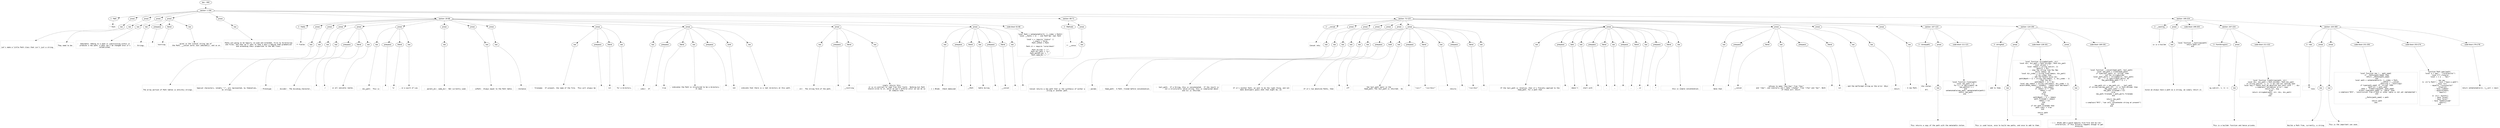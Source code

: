 digraph lpegNode {

node [fontname=Helvetica]
edge [style=dashed]

doc_0 [label="doc - 300"]


doc_0 -> { section_1}
{rank=same; section_1}

section_1 [label="section: 1-194"]


// END RANK doc_0

section_1 -> { header_2 prose_3 prose_4 prose_5 prose_6 prose_7 section_8 section_9 section_10 section_11}
{rank=same; header_2 prose_3 prose_4 prose_5 prose_6 prose_7 section_8 section_9 section_10 section_11}

header_2 [label="1 : Path"]

prose_3 [label="prose"]

prose_4 [label="prose"]

prose_5 [label="prose"]

prose_6 [label="prose"]

prose_7 [label="prose"]

section_8 [label="section: 20-68"]

section_9 [label="section: 69-71"]

section_10 [label="section: 72-123"]

section_11 [label="section: 195-224"]


// END RANK section_1

header_2 -> leaf_12
leaf_12  [color=Gray,shape=rectangle,fontname=Inconsolata,label="* Path"]
// END RANK header_2

prose_3 -> { raw_13}
{rank=same; raw_13}

raw_13 [label="raw"]


// END RANK prose_3

raw_13 -> leaf_14
leaf_14  [color=Gray,shape=rectangle,fontname=Inconsolata,label="


Let's make a little Path class that isn't just a string.
"]
// END RANK raw_13

prose_4 -> { raw_15}
{rank=same; raw_15}

raw_15 [label="raw"]


// END RANK prose_4

raw_15 -> leaf_16
leaf_16  [color=Gray,shape=rectangle,fontname=Inconsolata,label="
They need to be:
"]
// END RANK raw_15

prose_5 -> { raw_17}
{rank=same; raw_17}

raw_17 [label="raw"]


// END RANK prose_5

raw_17 -> leaf_18
leaf_18  [color=Gray,shape=rectangle,fontname=Inconsolata,label="
-  Immutable. Adding to a path or substituting within it
   produces a new path; a path can't be changed once it's
   established.
"]
// END RANK raw_17

prose_6 -> { raw_19 prespace_20 literal_21 raw_22}
{rank=same; raw_19 prespace_20 literal_21 raw_22}

raw_19 [label="raw"]

prespace_20 [label="prespace"]

literal_21 [label="literal"]

raw_22 [label="raw"]


// END RANK prose_6

raw_19 -> leaf_23
leaf_23  [color=Gray,shape=rectangle,fontname=Inconsolata,label="
-  Stringy. "]
// END RANK raw_19

prespace_20 -> leaf_24
leaf_24  [color=Gray,shape=rectangle,fontname=Inconsolata,label=" "]
// END RANK prespace_20

literal_21 -> leaf_25
leaf_25  [color=Gray,shape=rectangle,fontname=Inconsolata,label="tostring"]
// END RANK literal_21

raw_22 -> leaf_26
leaf_26  [color=Gray,shape=rectangle,fontname=Inconsolata,label=" gives us the literal string rep of
   the Path, __concat works (but immutably), and so on.
"]
// END RANK raw_22

prose_7 -> { raw_27}
{rank=same; raw_27}

raw_27 [label="raw"]


// END RANK prose_7

raw_27 -> leaf_28
leaf_28  [color=Gray,shape=rectangle,fontname=Inconsolata,label="
Paths are going to be heavily re-used and extended, first by Directories
and Files, and then we'll want to take a pass a making them grammatical
and extending their properties to the URI class.

"]
// END RANK raw_27

section_8 -> { header_29 prose_30 prose_31 prose_32 prose_33 prose_34 prose_35 prose_36 prose_37 prose_38 prose_39 prose_40 prose_41 codeblock_42}
{rank=same; header_29 prose_30 prose_31 prose_32 prose_33 prose_34 prose_35 prose_36 prose_37 prose_38 prose_39 prose_40 prose_41 codeblock_42}

header_29 [label="2 : Fields"]

prose_30 [label="prose"]

prose_31 [label="prose"]

prose_32 [label="prose"]

prose_33 [label="prose"]

prose_34 [label="prose"]

prose_35 [label="prose"]

prose_36 [label="prose"]

prose_37 [label="prose"]

prose_38 [label="prose"]

prose_39 [label="prose"]

prose_40 [label="prose"]

prose_41 [label="prose"]

codeblock_42 [label="code block 52-66"]


// END RANK section_8

header_29 -> leaf_43
leaf_43  [color=Gray,shape=rectangle,fontname=Inconsolata,label="** Fields"]
// END RANK header_29

prose_30 -> { raw_44}
{rank=same; raw_44}

raw_44 [label="raw"]


// END RANK prose_30

raw_44 -> leaf_45
leaf_45  [color=Gray,shape=rectangle,fontname=Inconsolata,label="

The array portion of Path tables is entirely strings.
"]
// END RANK raw_44

prose_31 -> { raw_46}
{rank=same; raw_46}

raw_46 [label="raw"]


// END RANK prose_31

raw_46 -> leaf_47
leaf_47  [color=Gray,shape=rectangle,fontname=Inconsolata,label="
Special characters, notably \"/\", are represented, by themselves,
as strings.
"]
// END RANK raw_46

prose_32 -> { raw_48}
{rank=same; raw_48}

raw_48 [label="raw"]


// END RANK prose_32

raw_48 -> leaf_49
leaf_49  [color=Gray,shape=rectangle,fontname=Inconsolata,label="
- Prototype
"]
// END RANK raw_48

prose_33 -> { raw_50 prespace_51 literal_52 raw_53}
{rank=same; raw_50 prespace_51 literal_52 raw_53}

raw_50 [label="raw"]

prespace_51 [label="prespace"]

literal_52 [label="literal"]

raw_53 [label="raw"]


// END RANK prose_33

raw_50 -> leaf_54
leaf_54  [color=Gray,shape=rectangle,fontname=Inconsolata,label="
  -  divider:  The dividing character,"]
// END RANK raw_50

prespace_51 -> leaf_55
leaf_55  [color=Gray,shape=rectangle,fontname=Inconsolata,label=" "]
// END RANK prespace_51

literal_52 -> leaf_56
leaf_56  [color=Gray,shape=rectangle,fontname=Inconsolata,label="/"]
// END RANK literal_52

raw_53 -> leaf_57
leaf_57  [color=Gray,shape=rectangle,fontname=Inconsolata,label=" in all sensible realms.
"]
// END RANK raw_53

prose_34 -> { raw_58 prespace_59 literal_60 raw_61}
{rank=same; raw_58 prespace_59 literal_60 raw_61}

raw_58 [label="raw"]

prespace_59 [label="prespace"]

literal_60 [label="literal"]

raw_61 [label="raw"]


// END RANK prose_34

raw_58 -> leaf_62
leaf_62  [color=Gray,shape=rectangle,fontname=Inconsolata,label="
  -  div_patt:  This is"]
// END RANK raw_58

prespace_59 -> leaf_63
leaf_63  [color=Gray,shape=rectangle,fontname=Inconsolata,label=" "]
// END RANK prespace_59

literal_60 -> leaf_64
leaf_64  [color=Gray,shape=rectangle,fontname=Inconsolata,label="%/"]
// END RANK literal_60

raw_61 -> leaf_65
leaf_65  [color=Gray,shape=rectangle,fontname=Inconsolata,label=", in a quirk of Lua.
"]
// END RANK raw_61

prose_35 -> { raw_66}
{rank=same; raw_66}

raw_66 [label="raw"]


// END RANK prose_35

raw_66 -> leaf_67
leaf_67  [color=Gray,shape=rectangle,fontname=Inconsolata,label="
  -  parent_dir, same_dir:  Not currently used.
"]
// END RANK raw_66

prose_36 -> { raw_68}
{rank=same; raw_68}

raw_68 [label="raw"]


// END RANK prose_36

raw_68 -> leaf_69
leaf_69  [color=Gray,shape=rectangle,fontname=Inconsolata,label="
  -  isPath:  Always equal to the Path table.
"]
// END RANK raw_68

prose_37 -> { raw_70}
{rank=same; raw_70}

raw_70 [label="raw"]


// END RANK prose_37

raw_70 -> leaf_71
leaf_71  [color=Gray,shape=rectangle,fontname=Inconsolata,label="
- Instance
"]
// END RANK raw_70

prose_38 -> { raw_72 prespace_73 literal_74 raw_75}
{rank=same; raw_72 prespace_73 literal_74 raw_75}

raw_72 [label="raw"]

prespace_73 [label="prespace"]

literal_74 [label="literal"]

raw_75 [label="raw"]


// END RANK prose_38

raw_72 -> leaf_76
leaf_76  [color=Gray,shape=rectangle,fontname=Inconsolata,label="
  -  filename:  If present, the name of the file.  This will always be
               "]
// END RANK raw_72

prespace_73 -> leaf_77
leaf_77  [color=Gray,shape=rectangle,fontname=Inconsolata,label=" "]
// END RANK prespace_73

literal_74 -> leaf_78
leaf_78  [color=Gray,shape=rectangle,fontname=Inconsolata,label="nil"]
// END RANK literal_74

raw_75 -> leaf_79
leaf_79  [color=Gray,shape=rectangle,fontname=Inconsolata,label=" for a directory.
"]
// END RANK raw_75

prose_39 -> { raw_80 prespace_81 literal_82 raw_83 prespace_84 bold_85 raw_86}
{rank=same; raw_80 prespace_81 literal_82 raw_83 prespace_84 bold_85 raw_86}

raw_80 [label="raw"]

prespace_81 [label="prespace"]

literal_82 [label="literal"]

raw_83 [label="raw"]

prespace_84 [label="prespace"]

bold_85 [label="bold"]

raw_86 [label="raw"]


// END RANK prose_39

raw_80 -> leaf_87
leaf_87  [color=Gray,shape=rectangle,fontname=Inconsolata,label="
  -  isDir:  If"]
// END RANK raw_80

prespace_81 -> leaf_88
leaf_88  [color=Gray,shape=rectangle,fontname=Inconsolata,label=" "]
// END RANK prespace_81

literal_82 -> leaf_89
leaf_89  [color=Gray,shape=rectangle,fontname=Inconsolata,label="true"]
// END RANK literal_82

raw_83 -> leaf_90
leaf_90  [color=Gray,shape=rectangle,fontname=Inconsolata,label=", indicates the Path is structured to be a directory.
        It does"]
// END RANK raw_83

prespace_84 -> leaf_91
leaf_91  [color=Gray,shape=rectangle,fontname=Inconsolata,label=" "]
// END RANK prespace_84

bold_85 -> leaf_92
leaf_92  [color=Gray,shape=rectangle,fontname=Inconsolata,label="not"]
// END RANK bold_85

raw_86 -> leaf_93
leaf_93  [color=Gray,shape=rectangle,fontname=Inconsolata,label=" indicate that there is a real directory at this path.
"]
// END RANK raw_86

prose_40 -> { raw_94 prespace_95 literal_96 raw_97}
{rank=same; raw_94 prespace_95 literal_96 raw_97}

raw_94 [label="raw"]

prespace_95 [label="prespace"]

literal_96 [label="literal"]

raw_97 [label="raw"]


// END RANK prose_40

raw_94 -> leaf_98
leaf_98  [color=Gray,shape=rectangle,fontname=Inconsolata,label="
  -  str:  The string form of the path. "]
// END RANK raw_94

prespace_95 -> leaf_99
leaf_99  [color=Gray,shape=rectangle,fontname=Inconsolata,label=" "]
// END RANK prespace_95

literal_96 -> leaf_100
leaf_100  [color=Gray,shape=rectangle,fontname=Inconsolata,label="__tostring"]
// END RANK literal_96

raw_97 -> leaf_101
leaf_101  [color=Gray,shape=rectangle,fontname=Inconsolata,label=" simply returns this,
           it is in-contract to read from this field.  Nothing but Path
           should write to it, which we won't enforce until we can do so
           at compile time.
"]
// END RANK raw_97

prose_41 -> { raw_102 prespace_103 literal_104 raw_105 prespace_106 literal_107 raw_108}
{rank=same; raw_102 prespace_103 literal_104 raw_105 prespace_106 literal_107 raw_108}

raw_102 [label="raw"]

prespace_103 [label="prespace"]

literal_104 [label="literal"]

raw_105 [label="raw"]

prespace_106 [label="prespace"]

literal_107 [label="literal"]

raw_108 [label="raw"]


// END RANK prose_41

raw_102 -> leaf_109
leaf_109  [color=Gray,shape=rectangle,fontname=Inconsolata,label="
- [ ] #todo   Check memoized"]
// END RANK raw_102

prespace_103 -> leaf_110
leaf_110  [color=Gray,shape=rectangle,fontname=Inconsolata,label=" "]
// END RANK prespace_103

literal_104 -> leaf_111
leaf_111  [color=Gray,shape=rectangle,fontname=Inconsolata,label="__Path"]
// END RANK literal_104

raw_105 -> leaf_112
leaf_112  [color=Gray,shape=rectangle,fontname=Inconsolata,label=" table during"]
// END RANK raw_105

prespace_106 -> leaf_113
leaf_113  [color=Gray,shape=rectangle,fontname=Inconsolata,label=" "]
// END RANK prespace_106

literal_107 -> leaf_114
leaf_114  [color=Gray,shape=rectangle,fontname=Inconsolata,label="__concat"]
// END RANK literal_107

raw_108 -> leaf_115
leaf_115  [color=Gray,shape=rectangle,fontname=Inconsolata,label=".
"]
// END RANK raw_108

codeblock_42 -> leaf_116
leaf_116  [color=Gray,shape=rectangle,fontname=Inconsolata,label="local Path = setmetatable({}, {__index = Path})
local __Paths = {} -- one Path per real Path

local s = require \"status\" ()
s.angry = false
Path.isPath = Path

Path.it = require \"core/check\"

Path.divider = \"/\"
Path.div_patt = \"%/\"
Path.parent_dir = \"..\"
Path.same_dir = \".\""]
// END RANK codeblock_42

section_9 -> { header_117 prose_118}
{rank=same; header_117 prose_118}

header_117 [label="2 : Methods"]

prose_118 [label="prose"]


// END RANK section_9

header_117 -> leaf_119
leaf_119  [color=Gray,shape=rectangle,fontname=Inconsolata,label="
** __conca"]
// END RANK header_117

prose_118 -> { raw_120}
{rank=same; raw_120}

raw_120 [label="raw"]


// END RANK prose_118

raw_120 -> leaf_121
leaf_121  [color=Gray,shape=rectangle,fontname=Inconsolata,label="

"]
// END RANK raw_120

section_10 -> { header_122 prose_123 prose_124 prose_125 prose_126 prose_127 prose_128 prose_129 prose_130 prose_131 prose_132 section_133 section_134}
{rank=same; header_122 prose_123 prose_124 prose_125 prose_126 prose_127 prose_128 prose_129 prose_130 prose_131 prose_132 section_133 section_134}

header_122 [label="2 : __concat"]

prose_123 [label="prose"]

prose_124 [label="prose"]

prose_125 [label="prose"]

prose_126 [label="prose"]

prose_127 [label="prose"]

prose_128 [label="prose"]

prose_129 [label="prose"]

prose_130 [label="prose"]

prose_131 [label="prose"]

prose_132 [label="prose"]

section_133 [label="section: 107-123"]

section_134 [label="section: 124-194"]


// END RANK section_10

header_122 -> leaf_135
leaf_135  [color=Gray,shape=rectangle,fontname=Inconsolata,label="
Concat retu"]
// END RANK header_122

prose_123 -> { raw_136}
{rank=same; raw_136}

raw_136 [label="raw"]


// END RANK prose_123

raw_136 -> leaf_137
leaf_137  [color=Gray,shape=rectangle,fontname=Inconsolata,label="

Concat returns a new path that is the synthesis of either a
string or another path.
"]
// END RANK raw_136

prose_124 -> { raw_138}
{rank=same; raw_138}

raw_138 [label="raw"]


// END RANK prose_124

raw_138 -> leaf_139
leaf_139  [color=Gray,shape=rectangle,fontname=Inconsolata,label="
- params
"]
// END RANK raw_138

prose_125 -> { raw_140}
{rank=same; raw_140}

raw_140 [label="raw"]


// END RANK prose_125

raw_140 -> leaf_141
leaf_141  [color=Gray,shape=rectangle,fontname=Inconsolata,label="
  -  head_path:  A Path. Cloned before concatenation.
"]
// END RANK raw_140

prose_126 -> { raw_142}
{rank=same; raw_142}

raw_142 [label="raw"]


// END RANK prose_126

raw_142 -> leaf_143
leaf_143  [color=Gray,shape=rectangle,fontname=Inconsolata,label="
  -  tail_path:  If a String, this is concatenated.  If the result is
           not a structurally valid string, this is complained about
           and nil is returned.
"]
// END RANK raw_142

prose_127 -> { raw_144}
{rank=same; raw_144}

raw_144 [label="raw"]


// END RANK prose_127

raw_144 -> leaf_145
leaf_145  [color=Gray,shape=rectangle,fontname=Inconsolata,label="
           If it's another Path, we want to do the right thing, and not
           make developers guess what that might be, so:
"]
// END RANK raw_144

prose_128 -> { raw_146 prespace_147 bold_148 raw_149 prespace_150 literal_151 raw_152 prespace_153 literal_154 raw_155}
{rank=same; raw_146 prespace_147 bold_148 raw_149 prespace_150 literal_151 raw_152 prespace_153 literal_154 raw_155}

raw_146 [label="raw"]

prespace_147 [label="prespace"]

bold_148 [label="bold"]

raw_149 [label="raw"]

prespace_150 [label="prespace"]

literal_151 [label="literal"]

raw_152 [label="raw"]

prespace_153 [label="prespace"]

literal_154 [label="literal"]

raw_155 [label="raw"]


// END RANK prose_128

raw_146 -> leaf_156
leaf_156  [color=Gray,shape=rectangle,fontname=Inconsolata,label="
           If it's two absolute Paths, then"]
// END RANK raw_146

prespace_147 -> leaf_157
leaf_157  [color=Gray,shape=rectangle,fontname=Inconsolata,label=" "]
// END RANK prespace_147

bold_148 -> leaf_158
leaf_158  [color=Gray,shape=rectangle,fontname=Inconsolata,label="iff"]
// END RANK bold_148

raw_149 -> leaf_159
leaf_159  [color=Gray,shape=rectangle,fontname=Inconsolata,label=" the tail_path nests in the
           head_path, the tail_path is returned.  So"]
// END RANK raw_149

prespace_150 -> leaf_160
leaf_160  [color=Gray,shape=rectangle,fontname=Inconsolata,label=" "]
// END RANK prespace_150

literal_151 -> leaf_161
leaf_161  [color=Gray,shape=rectangle,fontname=Inconsolata,label="\"/usr/\" .. \"/usr/bin/\""]
// END RANK literal_151

raw_152 -> leaf_162
leaf_162  [color=Gray,shape=rectangle,fontname=Inconsolata,label="
           returns"]
// END RANK raw_152

prespace_153 -> leaf_163
leaf_163  [color=Gray,shape=rectangle,fontname=Inconsolata,label=" "]
// END RANK prespace_153

literal_154 -> leaf_164
leaf_164  [color=Gray,shape=rectangle,fontname=Inconsolata,label="\"/usr/bin\""]
// END RANK literal_154

raw_155 -> leaf_165
leaf_165  [color=Gray,shape=rectangle,fontname=Inconsolata,label=".
"]
// END RANK raw_155

prose_129 -> { raw_166 prespace_167 italic_168 raw_169 prespace_170 literal_171 raw_172 prespace_173 literal_174 raw_175 prespace_176 literal_177 raw_178}
{rank=same; raw_166 prespace_167 italic_168 raw_169 prespace_170 literal_171 raw_172 prespace_173 literal_174 raw_175 prespace_176 literal_177 raw_178}

raw_166 [label="raw"]

prespace_167 [label="prespace"]

italic_168 [label="italic"]

raw_169 [label="raw"]

prespace_170 [label="prespace"]

literal_171 [label="literal"]

raw_172 [label="raw"]

prespace_173 [label="prespace"]

literal_174 [label="literal"]

raw_175 [label="raw"]

prespace_176 [label="prespace"]

literal_177 [label="literal"]

raw_178 [label="raw"]


// END RANK prose_129

raw_166 -> leaf_179
leaf_179  [color=Gray,shape=rectangle,fontname=Inconsolata,label="
           If the tail_path is relative, then it's flexibly applied to the
           head_path. For a path that"]
// END RANK raw_166

prespace_167 -> leaf_180
leaf_180  [color=Gray,shape=rectangle,fontname=Inconsolata,label=" "]
// END RANK prespace_167

italic_168 -> leaf_181
leaf_181  [color=Gray,shape=rectangle,fontname=Inconsolata,label="doesn't"]
// END RANK italic_168

raw_169 -> leaf_182
leaf_182  [color=Gray,shape=rectangle,fontname=Inconsolata,label=" start with"]
// END RANK raw_169

prespace_170 -> leaf_183
leaf_183  [color=Gray,shape=rectangle,fontname=Inconsolata,label=" "]
// END RANK prespace_170

literal_171 -> leaf_184
leaf_184  [color=Gray,shape=rectangle,fontname=Inconsolata,label="."]
// END RANK literal_171

raw_172 -> leaf_185
leaf_185  [color=Gray,shape=rectangle,fontname=Inconsolata,label=","]
// END RANK raw_172

prespace_173 -> leaf_186
leaf_186  [color=Gray,shape=rectangle,fontname=Inconsolata,label=" "]
// END RANK prespace_173

literal_174 -> leaf_187
leaf_187  [color=Gray,shape=rectangle,fontname=Inconsolata,label=".."]
// END RANK literal_174

raw_175 -> leaf_188
leaf_188  [color=Gray,shape=rectangle,fontname=Inconsolata,label=", or"]
// END RANK raw_175

prespace_176 -> leaf_189
leaf_189  [color=Gray,shape=rectangle,fontname=Inconsolata,label=" "]
// END RANK prespace_176

literal_177 -> leaf_190
leaf_190  [color=Gray,shape=rectangle,fontname=Inconsolata,label="*"]
// END RANK literal_177

raw_178 -> leaf_191
leaf_191  [color=Gray,shape=rectangle,fontname=Inconsolata,label=",
           this is simple concatenation.
"]
// END RANK raw_178

prose_130 -> { raw_192 prespace_193 literal_194 raw_195 prespace_196 literal_197 raw_198}
{rank=same; raw_192 prespace_193 literal_194 raw_195 prespace_196 literal_197 raw_198}

raw_192 [label="raw"]

prespace_193 [label="prespace"]

literal_194 [label="literal"]

raw_195 [label="raw"]

prespace_196 [label="prespace"]

literal_197 [label="literal"]

raw_198 [label="raw"]


// END RANK prose_130

raw_192 -> leaf_199
leaf_199  [color=Gray,shape=rectangle,fontname=Inconsolata,label="
           Note that"]
// END RANK raw_192

prespace_193 -> leaf_200
leaf_200  [color=Gray,shape=rectangle,fontname=Inconsolata,label=" "]
// END RANK prespace_193

literal_194 -> leaf_201
leaf_201  [color=Gray,shape=rectangle,fontname=Inconsolata,label="__concat"]
// END RANK literal_194

raw_195 -> leaf_202
leaf_202  [color=Gray,shape=rectangle,fontname=Inconsolata,label=" refuses to make \"foo//bar\" from \"foo/\"
           and \"/bar\", and similarly won't make \"/foobar\" from \"/foo\" and \"bar\". Both
           of these will return"]
// END RANK raw_195

prespace_196 -> leaf_203
leaf_203  [color=Gray,shape=rectangle,fontname=Inconsolata,label=" "]
// END RANK prespace_196

literal_197 -> leaf_204
leaf_204  [color=Gray,shape=rectangle,fontname=Inconsolata,label="nil"]
// END RANK literal_197

raw_198 -> leaf_205
leaf_205  [color=Gray,shape=rectangle,fontname=Inconsolata,label=", and the malformed string as the error. #nyi


"]
// END RANK raw_198

prose_131 -> { raw_206}
{rank=same; raw_206}

raw_206 [label="raw"]


// END RANK prose_131

raw_206 -> leaf_207
leaf_207  [color=Gray,shape=rectangle,fontname=Inconsolata,label="
- return
"]
// END RANK raw_206

prose_132 -> { raw_208}
{rank=same; raw_208}

raw_208 [label="raw"]


// END RANK prose_132

raw_208 -> leaf_209
leaf_209  [color=Gray,shape=rectangle,fontname=Inconsolata,label="
  - A new Path.

"]
// END RANK raw_208

section_133 -> { header_210 prose_211 codeblock_212}
{rank=same; header_210 prose_211 codeblock_212}

header_210 [label="3 : clone(path)"]

prose_211 [label="prose"]

codeblock_212 [label="code block 111-121"]


// END RANK section_133

header_210 -> leaf_213
leaf_213  [color=Gray,shape=rectangle,fontname=Inconsolata,label="ble stolen.

#!l"]
// END RANK header_210

prose_211 -> { raw_214}
{rank=same; raw_214}

raw_214 [label="raw"]


// END RANK prose_211

raw_214 -> leaf_215
leaf_215  [color=Gray,shape=rectangle,fontname=Inconsolata,label="

This returns a copy of the path with the metatable stolen.
"]
// END RANK raw_214

codeblock_212 -> leaf_216
leaf_216  [color=Gray,shape=rectangle,fontname=Inconsolata,label="local function clone(path)
  local new_path = {}
  for k,v in pairs(path) do
    new_path[k] = v
  end
  setmetatable(new_path, getmetatable(path))
  return new_path
end
"]
// END RANK codeblock_212

section_134 -> { header_217 prose_218 codeblock_219 prose_220 codeblock_221}
{rank=same; header_217 prose_218 codeblock_219 prose_220 codeblock_221}

header_217 [label="3 : stringAwk"]

prose_218 [label="prose"]

codeblock_219 [label="code block 128-161"]

prose_220 [label="prose"]

codeblock_221 [label="code block 169-192"]


// END RANK section_134

header_217 -> leaf_222
leaf_222  [color=Gray,shape=rectangle,fontname=Inconsolata,label=" add to them."]
// END RANK header_217

prose_218 -> { raw_223}
{rank=same; raw_223}

raw_223 [label="raw"]


// END RANK prose_218

raw_223 -> leaf_224
leaf_224  [color=Gray,shape=rectangle,fontname=Inconsolata,label="

This is used twice, once to build new paths, and once to add to them.
"]
// END RANK raw_223

codeblock_219 -> leaf_225
leaf_225  [color=Gray,shape=rectangle,fontname=Inconsolata,label="local function stringAwk(path, str)
  local div, div_patt = Path.divider, Path.div_patt
  local phrase = \"\"
  local remain = string.sub(str, 2)
  path[1] = div
    -- chew the string like Pac Man
  while remain  do
    local dir_index = string.find(remain, div_patt)
    if dir_index then
      -- add the handle minus div
      path[#path + 1] = string.sub(remain, 1, dir_index - 1)
      -- then the div
      path[#path + 1] = div
      local new_remain = string.sub(remain, dir_index + 1)
      assert(#new_remain < #remain, \"remain must decrease\")
      remain = new_remain
      if remain == \"\" then
        remain = nil
      end
    else
      -- file
      path[#path + 1] = remain
      path.filename = remain
      remain = nil
    end
  end
  if not path.filename then
    path.isDir = true
  end

  return path
end"]
// END RANK codeblock_219

prose_220 -> { raw_226}
{rank=same; raw_226}

raw_226 [label="raw"]


// END RANK prose_220

raw_226 -> leaf_227
leaf_227  [color=Gray,shape=rectangle,fontname=Inconsolata,label="
- [ ]  #todo add a guard against file-file and dir-dir
       interaction, if this actually happens enough to get
       annoying.
"]
// END RANK raw_226

codeblock_221 -> leaf_228
leaf_228  [color=Gray,shape=rectangle,fontname=Inconsolata,label="local function __concat(head_path, tail_path)
  local new_path = clone(head_path)
  if type(tail_path) == 'string' then
    -- use the stringbuilder
    local path_parts = stringAwk({}, tail_path)
    for _, v in ipairs(path_parts) do
      new_path[#new_path + 1] = v
    end

    new_path.str = new_path.str .. tail_path
    if string.sub(new_path.str, -1) == Path.divider then
      new_path.isDir = true
      new_path.filename = nil
    else
      new_path.filename = path_parts.filename
    end

    return new_path
  else
    s:complain(\"NYI\", \"can only concatenate string at present\")
  end
end"]
// END RANK codeblock_221

section_11 -> { header_229 prose_230 codeblock_231 section_232 section_233}
{rank=same; header_229 prose_230 codeblock_231 section_232 section_233}

header_229 [label="2 : __tostring"]

prose_230 [label="prose"]

codeblock_231 [label="code block 199-203"]

section_232 [label="section: 207-224"]

section_233 [label="section: 225-300"]


// END RANK section_11

header_229 -> leaf_234
leaf_234  [color=Gray,shape=rectangle,fontname=Inconsolata,label="is is a builde"]
// END RANK header_229

prose_230 -> { raw_235}
{rank=same; raw_235}

raw_235 [label="raw"]


// END RANK prose_230

raw_235 -> leaf_236
leaf_236  [color=Gray,shape=rectangle,fontname=Inconsolata,label="

Since we always have a path as a string, we simply return it.
"]
// END RANK raw_235

codeblock_231 -> leaf_237
leaf_237  [color=Gray,shape=rectangle,fontname=Inconsolata,label="local function __tostring(path)
  return path.str
end"]
// END RANK codeblock_231

section_232 -> { header_238 prose_239 codeblock_240}
{rank=same; header_238 prose_239 codeblock_240}

header_238 [label="3 : fromString(str)"]

prose_239 [label="prose"]

codeblock_240 [label="code block 211-222"]


// END RANK section_232

header_238 -> leaf_241
leaf_241  [color=Gray,shape=rectangle,fontname=Inconsolata,label="ng.sub(str, 1, 1) ~="]
// END RANK header_238

prose_239 -> { raw_242}
{rank=same; raw_242}

raw_242 [label="raw"]


// END RANK prose_239

raw_242 -> leaf_243
leaf_243  [color=Gray,shape=rectangle,fontname=Inconsolata,label="

This is a builder function and hence private.
"]
// END RANK raw_242

codeblock_240 -> leaf_244
leaf_244  [color=Gray,shape=rectangle,fontname=Inconsolata,label="local function fromString(path, str)
  local div, div_patt = Path.divider, Path.div_patt
  if string.sub(str, 1, 1) ~= div and not catting then
    local msg = \"Paths must be absolute and start with \" .. div
    s:complain(\"validation error\", msg)
    return nil, msg
  else
    return stringAwk(path, str, div, div_patt)
  end
end"]
// END RANK codeblock_240

section_233 -> { header_245 prose_246 prose_247 codeblock_248 codeblock_249 codeblock_250}
{rank=same; header_245 prose_246 prose_247 codeblock_248 codeblock_249 codeblock_250}

header_245 [label="3 : new"]

prose_246 [label="prose"]

prose_247 [label="prose"]

codeblock_248 [label="code block 231-250"]

codeblock_249 [label="code block 253-274"]

codeblock_250 [label="code block 276-278"]


// END RANK section_233

header_245 -> leaf_251
leaf_251  [color=Gray,shape=rectangle,fontname=Inconsolata,label="nd
	loca"]
// END RANK header_245

prose_246 -> { raw_252}
{rank=same; raw_252}

raw_252 [label="raw"]


// END RANK prose_246

raw_252 -> leaf_253
leaf_253  [color=Gray,shape=rectangle,fontname=Inconsolata,label="

Builds a Path from, currently, a string.
"]
// END RANK raw_252

prose_247 -> { raw_254}
{rank=same; raw_254}

raw_254 [label="raw"]


// END RANK prose_247

raw_254 -> leaf_255
leaf_255  [color=Gray,shape=rectangle,fontname=Inconsolata,label="
This is the important use case.
"]
// END RANK raw_254

codeblock_248 -> leaf_256
leaf_256  [color=Gray,shape=rectangle,fontname=Inconsolata,label="local function new (_, path_seed)
  if __Paths[path_seed] then
    return __Paths[path_seed]
  end
  local path = setmetatable({}, {__index = Path,
                               __concat = __concat,
                               __tostring = __tostring})
  if type(path_seed) == 'string' then
    path.str = path_seed
    path =  fromString(path, path_seed)
  elseif type(path_seed) == 'table' then
    s:complain(\"NYI\", 'construction from a Path or other table is not yet implemented')
  end

  __Paths[path_seed] = path

  return path
end"]
// END RANK codeblock_248

codeblock_249 -> leaf_257
leaf_257  [color=Gray,shape=rectangle,fontname=Inconsolata,label="function Path.spec(path)
  local a = new(_, \"/core/build/\")
  local b = clone(a)
  local c = a .. \"bar/\"

  -- new way
  b: it(\"a Path\") : must (\"have a path\")
     : have \"str\"
     : equalTo \"/core/build/\"
     : ofLen(12)
     : have \"isPath\"
     : equalTo(Path)
     : report()

  a: it(): mustnt()
     : have \"brack\"
     : have \"broil\"
     : have \"badAttitude\"
     : report()
end"]
// END RANK codeblock_249

codeblock_250 -> leaf_258
leaf_258  [color=Gray,shape=rectangle,fontname=Inconsolata,label="return setmetatable({}, {__call = new})"]
// END RANK codeblock_250


}
